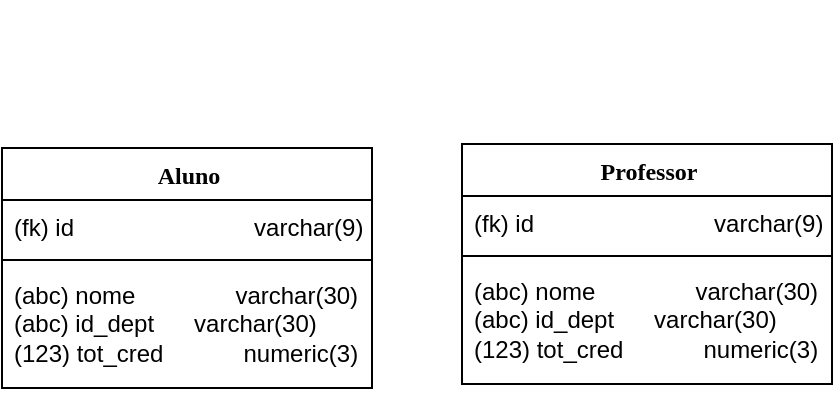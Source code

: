 <mxfile version="24.3.0" type="github">
  <diagram name="Page-1" id="6133507b-19e7-1e82-6fc7-422aa6c4b21f">
    <mxGraphModel dx="880" dy="460" grid="1" gridSize="10" guides="1" tooltips="1" connect="1" arrows="1" fold="1" page="1" pageScale="1" pageWidth="1100" pageHeight="850" background="none" math="0" shadow="0">
      <root>
        <mxCell id="0" />
        <mxCell id="1" parent="0" />
        <mxCell id="78961159f06e98e8-17" value="Aluno" style="swimlane;html=1;fontStyle=1;align=center;verticalAlign=top;childLayout=stackLayout;horizontal=1;startSize=26;horizontalStack=0;resizeParent=1;resizeLast=0;collapsible=1;marginBottom=0;swimlaneFillColor=#ffffff;rounded=0;shadow=0;comic=0;labelBackgroundColor=none;strokeWidth=1;fillColor=none;fontFamily=Verdana;fontSize=12" parent="1" vertex="1">
          <mxGeometry x="10" y="132" width="185" height="120" as="geometry" />
        </mxCell>
        <mxCell id="78961159f06e98e8-23" value="(fk) id&amp;nbsp; &amp;nbsp; &amp;nbsp; &amp;nbsp; &amp;nbsp; &amp;nbsp; &amp;nbsp; &amp;nbsp; &amp;nbsp; &amp;nbsp; &amp;nbsp; &amp;nbsp; &amp;nbsp; &amp;nbsp;varchar(9)" style="text;html=1;strokeColor=none;fillColor=none;align=left;verticalAlign=top;spacingLeft=4;spacingRight=4;whiteSpace=wrap;overflow=hidden;rotatable=0;points=[[0,0.5],[1,0.5]];portConstraint=eastwest;" parent="78961159f06e98e8-17" vertex="1">
          <mxGeometry y="26" width="185" height="26" as="geometry" />
        </mxCell>
        <mxCell id="78961159f06e98e8-19" value="" style="line;html=1;strokeWidth=1;fillColor=none;align=left;verticalAlign=middle;spacingTop=-1;spacingLeft=3;spacingRight=3;rotatable=0;labelPosition=right;points=[];portConstraint=eastwest;" parent="78961159f06e98e8-17" vertex="1">
          <mxGeometry y="52" width="185" height="8" as="geometry" />
        </mxCell>
        <mxCell id="78961159f06e98e8-27" value="(abc) nome&amp;nbsp; &amp;nbsp; &amp;nbsp; &amp;nbsp; &amp;nbsp; &amp;nbsp; &amp;nbsp; &amp;nbsp;varchar(30)&lt;div&gt;(abc) id_dept&amp;nbsp; &amp;nbsp; &amp;nbsp; varchar(30)&lt;/div&gt;&lt;div&gt;(123) tot_cred&amp;nbsp; &amp;nbsp; &amp;nbsp; &amp;nbsp; &amp;nbsp; &amp;nbsp; numeric(3)&lt;/div&gt;" style="text;html=1;strokeColor=none;fillColor=none;align=left;verticalAlign=top;spacingLeft=4;spacingRight=4;whiteSpace=wrap;overflow=hidden;rotatable=0;points=[[0,0.5],[1,0.5]];portConstraint=eastwest;" parent="78961159f06e98e8-17" vertex="1">
          <mxGeometry y="60" width="185" height="60" as="geometry" />
        </mxCell>
        <mxCell id="RyOZ0NrASkdXas4JCYKa-1" value="&lt;div&gt;&lt;br&gt;&lt;/div&gt;" style="text;html=1;align=center;verticalAlign=middle;resizable=0;points=[];autosize=1;strokeColor=none;fillColor=none;" vertex="1" parent="1">
          <mxGeometry x="210" y="58" width="20" height="30" as="geometry" />
        </mxCell>
        <mxCell id="RyOZ0NrASkdXas4JCYKa-3" value="Professor" style="swimlane;html=1;fontStyle=1;align=center;verticalAlign=top;childLayout=stackLayout;horizontal=1;startSize=26;horizontalStack=0;resizeParent=1;resizeLast=0;collapsible=1;marginBottom=0;swimlaneFillColor=#ffffff;rounded=0;shadow=0;comic=0;labelBackgroundColor=none;strokeWidth=1;fillColor=none;fontFamily=Verdana;fontSize=12" vertex="1" parent="1">
          <mxGeometry x="240" y="130" width="185" height="120" as="geometry" />
        </mxCell>
        <mxCell id="RyOZ0NrASkdXas4JCYKa-4" value="(fk) id&amp;nbsp; &amp;nbsp; &amp;nbsp; &amp;nbsp; &amp;nbsp; &amp;nbsp; &amp;nbsp; &amp;nbsp; &amp;nbsp; &amp;nbsp; &amp;nbsp; &amp;nbsp; &amp;nbsp; &amp;nbsp;varchar(9)" style="text;html=1;strokeColor=none;fillColor=none;align=left;verticalAlign=top;spacingLeft=4;spacingRight=4;whiteSpace=wrap;overflow=hidden;rotatable=0;points=[[0,0.5],[1,0.5]];portConstraint=eastwest;" vertex="1" parent="RyOZ0NrASkdXas4JCYKa-3">
          <mxGeometry y="26" width="185" height="26" as="geometry" />
        </mxCell>
        <mxCell id="RyOZ0NrASkdXas4JCYKa-5" value="" style="line;html=1;strokeWidth=1;fillColor=none;align=left;verticalAlign=middle;spacingTop=-1;spacingLeft=3;spacingRight=3;rotatable=0;labelPosition=right;points=[];portConstraint=eastwest;" vertex="1" parent="RyOZ0NrASkdXas4JCYKa-3">
          <mxGeometry y="52" width="185" height="8" as="geometry" />
        </mxCell>
        <mxCell id="RyOZ0NrASkdXas4JCYKa-6" value="(abc) nome&amp;nbsp; &amp;nbsp; &amp;nbsp; &amp;nbsp; &amp;nbsp; &amp;nbsp; &amp;nbsp; &amp;nbsp;varchar(30)&lt;div&gt;(abc) id_dept&amp;nbsp; &amp;nbsp; &amp;nbsp; varchar(30)&lt;/div&gt;&lt;div&gt;(123) tot_cred&amp;nbsp; &amp;nbsp; &amp;nbsp; &amp;nbsp; &amp;nbsp; &amp;nbsp; numeric(3)&lt;/div&gt;" style="text;html=1;strokeColor=none;fillColor=none;align=left;verticalAlign=top;spacingLeft=4;spacingRight=4;whiteSpace=wrap;overflow=hidden;rotatable=0;points=[[0,0.5],[1,0.5]];portConstraint=eastwest;" vertex="1" parent="RyOZ0NrASkdXas4JCYKa-3">
          <mxGeometry y="60" width="185" height="60" as="geometry" />
        </mxCell>
      </root>
    </mxGraphModel>
  </diagram>
</mxfile>
